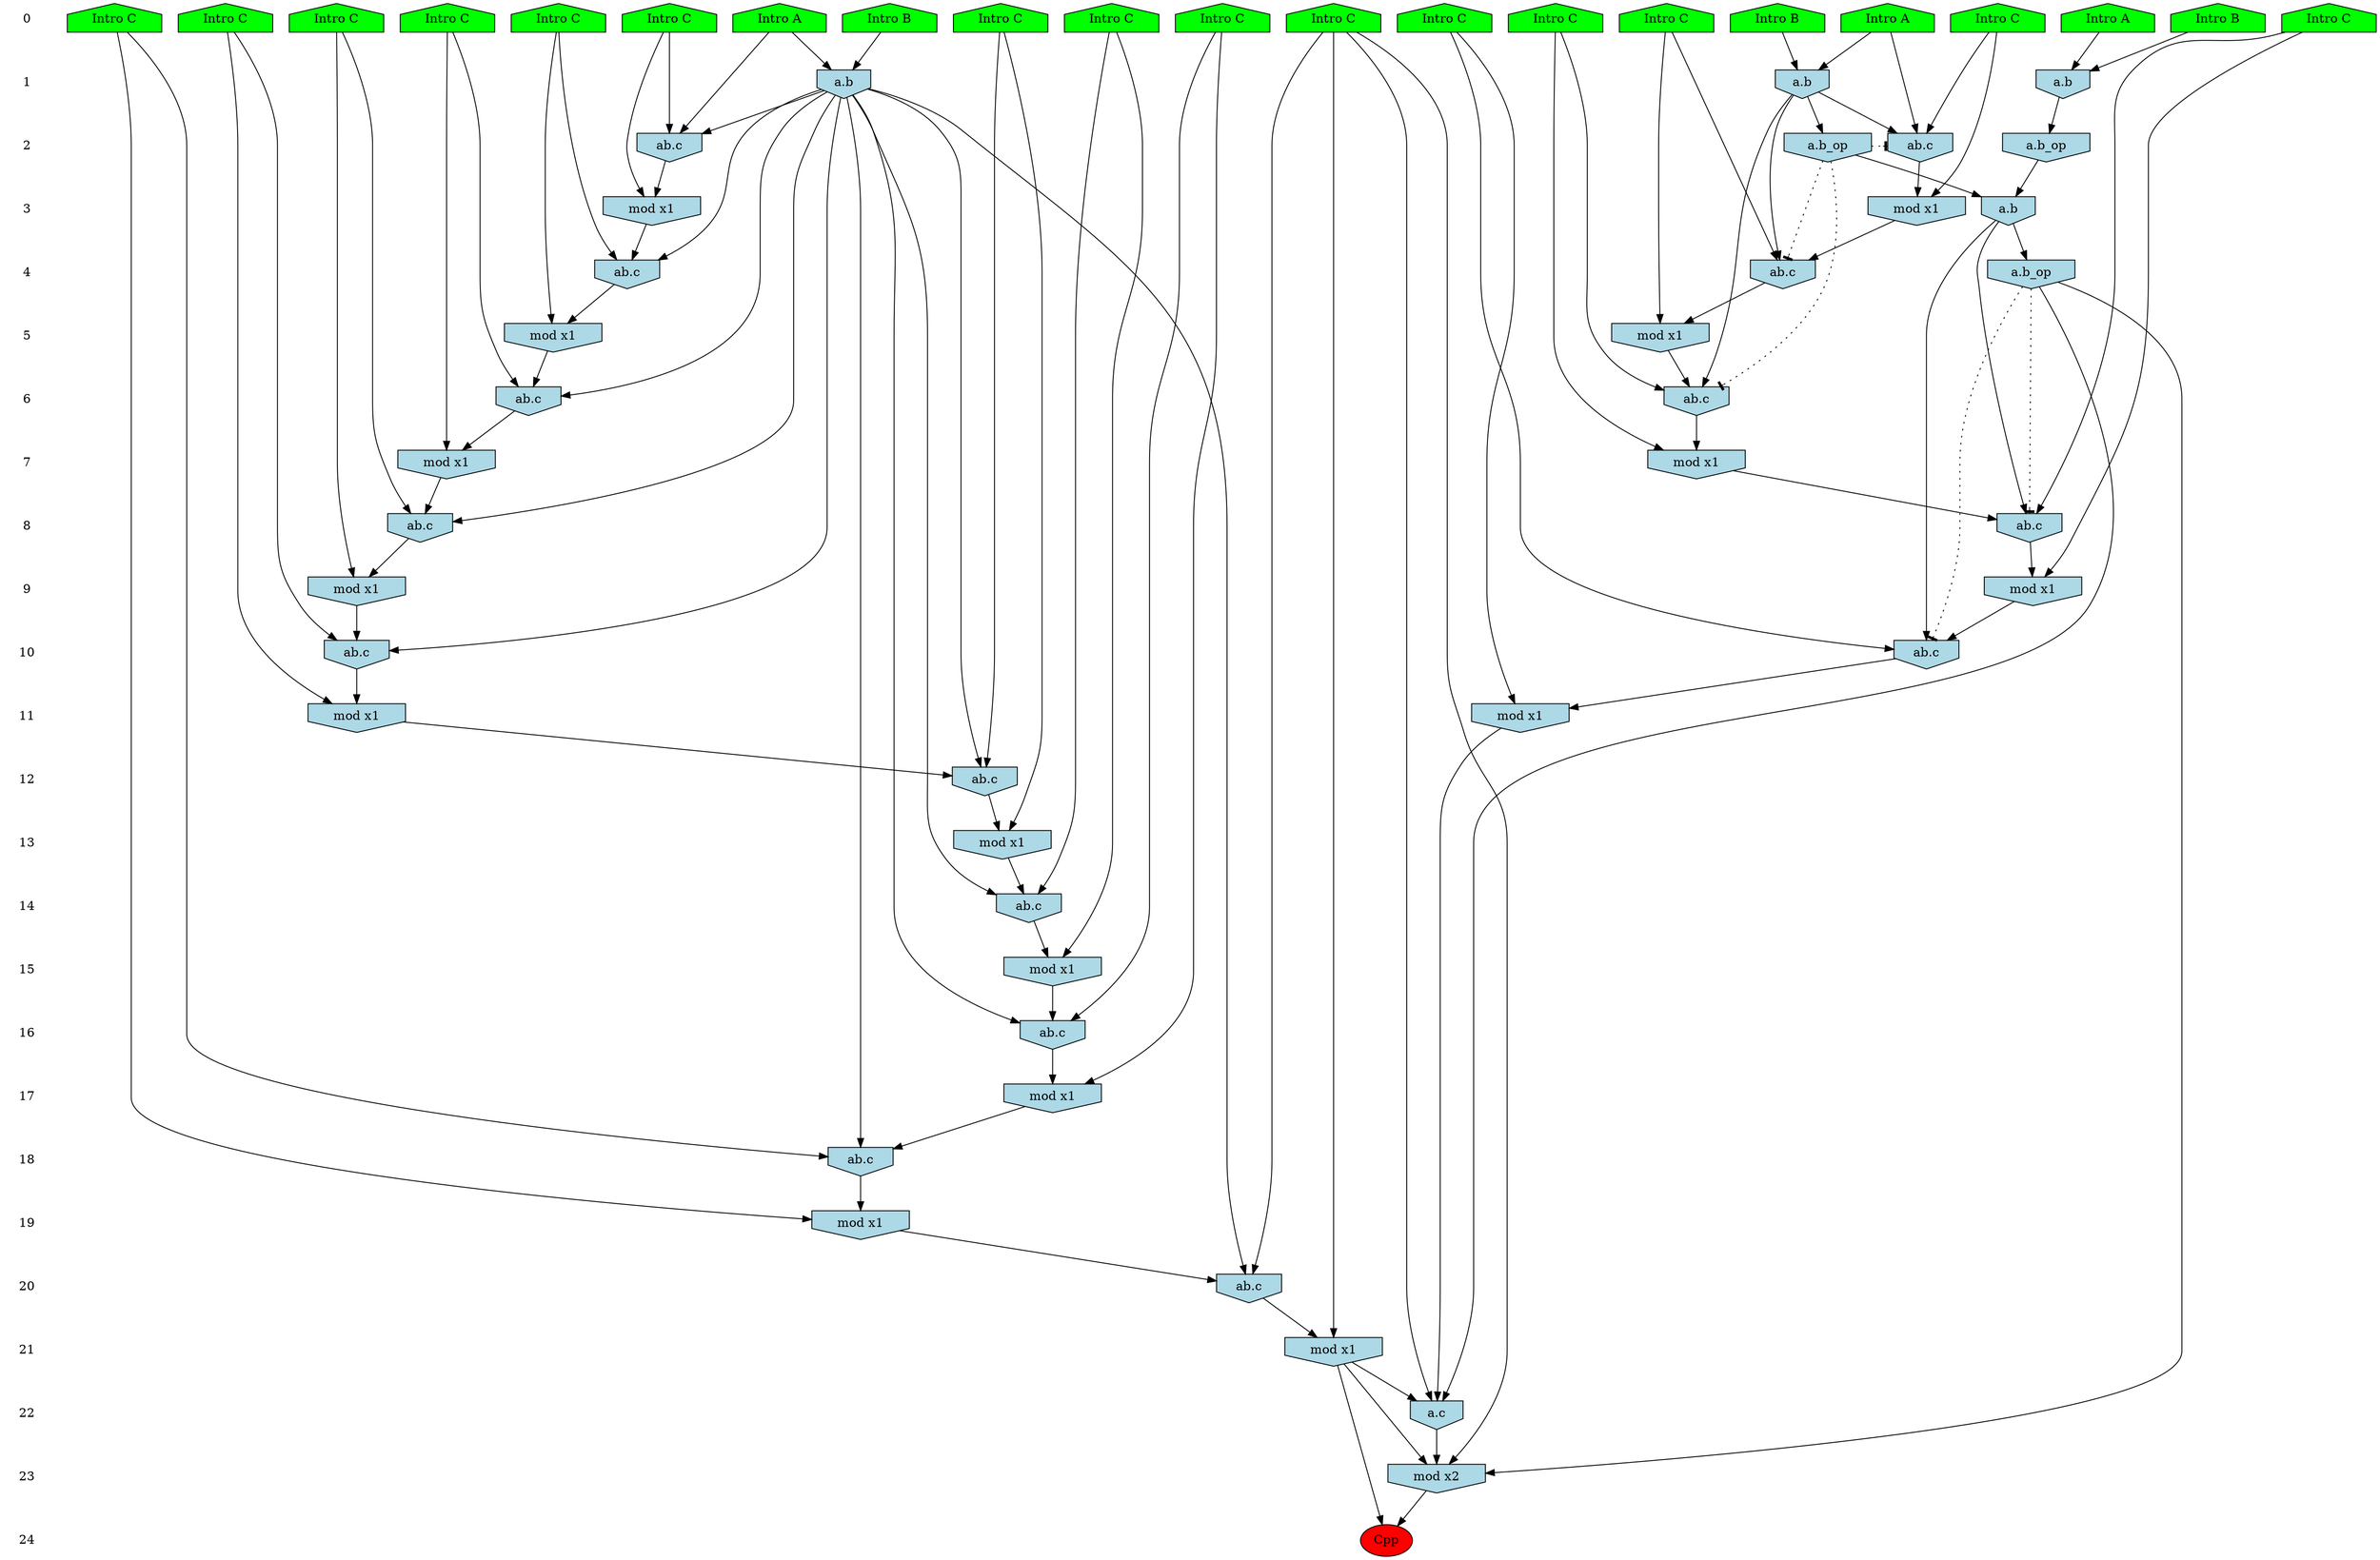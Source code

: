 /* Compression of 1 causal flows obtained in average at 1.959371E+01 t.u */
/* Compressed causal flows were: [3610] */
digraph G{
 ranksep=.5 ; 
{ rank = same ; "0" [shape=plaintext] ; node_1 [label ="Intro B", shape=house, style=filled, fillcolor=green] ;
node_2 [label ="Intro B", shape=house, style=filled, fillcolor=green] ;
node_3 [label ="Intro A", shape=house, style=filled, fillcolor=green] ;
node_4 [label ="Intro A", shape=house, style=filled, fillcolor=green] ;
node_5 [label ="Intro B", shape=house, style=filled, fillcolor=green] ;
node_6 [label ="Intro A", shape=house, style=filled, fillcolor=green] ;
node_7 [label ="Intro C", shape=house, style=filled, fillcolor=green] ;
node_8 [label ="Intro C", shape=house, style=filled, fillcolor=green] ;
node_9 [label ="Intro C", shape=house, style=filled, fillcolor=green] ;
node_10 [label ="Intro C", shape=house, style=filled, fillcolor=green] ;
node_11 [label ="Intro C", shape=house, style=filled, fillcolor=green] ;
node_12 [label ="Intro C", shape=house, style=filled, fillcolor=green] ;
node_13 [label ="Intro C", shape=house, style=filled, fillcolor=green] ;
node_14 [label ="Intro C", shape=house, style=filled, fillcolor=green] ;
node_15 [label ="Intro C", shape=house, style=filled, fillcolor=green] ;
node_16 [label ="Intro C", shape=house, style=filled, fillcolor=green] ;
node_17 [label ="Intro C", shape=house, style=filled, fillcolor=green] ;
node_18 [label ="Intro C", shape=house, style=filled, fillcolor=green] ;
node_19 [label ="Intro C", shape=house, style=filled, fillcolor=green] ;
node_20 [label ="Intro C", shape=house, style=filled, fillcolor=green] ;
node_21 [label ="Intro C", shape=house, style=filled, fillcolor=green] ;
}
{ rank = same ; "1" [shape=plaintext] ; node_22 [label="a.b", shape=invhouse, style=filled, fillcolor = lightblue] ;
node_24 [label="a.b", shape=invhouse, style=filled, fillcolor = lightblue] ;
node_26 [label="a.b", shape=invhouse, style=filled, fillcolor = lightblue] ;
}
{ rank = same ; "2" [shape=plaintext] ; node_23 [label="ab.c", shape=invhouse, style=filled, fillcolor = lightblue] ;
node_25 [label="ab.c", shape=invhouse, style=filled, fillcolor = lightblue] ;
node_38 [label="a.b_op", shape=invhouse, style=filled, fillcolor = lightblue] ;
node_41 [label="a.b_op", shape=invhouse, style=filled, fillcolor = lightblue] ;
}
{ rank = same ; "3" [shape=plaintext] ; node_27 [label="mod x1", shape=invhouse, style=filled, fillcolor = lightblue] ;
node_28 [label="mod x1", shape=invhouse, style=filled, fillcolor = lightblue] ;
node_50 [label="a.b", shape=invhouse, style=filled, fillcolor = lightblue] ;
}
{ rank = same ; "4" [shape=plaintext] ; node_29 [label="ab.c", shape=invhouse, style=filled, fillcolor = lightblue] ;
node_30 [label="ab.c", shape=invhouse, style=filled, fillcolor = lightblue] ;
node_55 [label="a.b_op", shape=invhouse, style=filled, fillcolor = lightblue] ;
}
{ rank = same ; "5" [shape=plaintext] ; node_31 [label="mod x1", shape=invhouse, style=filled, fillcolor = lightblue] ;
node_34 [label="mod x1", shape=invhouse, style=filled, fillcolor = lightblue] ;
}
{ rank = same ; "6" [shape=plaintext] ; node_32 [label="ab.c", shape=invhouse, style=filled, fillcolor = lightblue] ;
node_39 [label="ab.c", shape=invhouse, style=filled, fillcolor = lightblue] ;
}
{ rank = same ; "7" [shape=plaintext] ; node_33 [label="mod x1", shape=invhouse, style=filled, fillcolor = lightblue] ;
node_42 [label="mod x1", shape=invhouse, style=filled, fillcolor = lightblue] ;
}
{ rank = same ; "8" [shape=plaintext] ; node_35 [label="ab.c", shape=invhouse, style=filled, fillcolor = lightblue] ;
node_51 [label="ab.c", shape=invhouse, style=filled, fillcolor = lightblue] ;
}
{ rank = same ; "9" [shape=plaintext] ; node_36 [label="mod x1", shape=invhouse, style=filled, fillcolor = lightblue] ;
node_52 [label="mod x1", shape=invhouse, style=filled, fillcolor = lightblue] ;
}
{ rank = same ; "10" [shape=plaintext] ; node_37 [label="ab.c", shape=invhouse, style=filled, fillcolor = lightblue] ;
node_54 [label="ab.c", shape=invhouse, style=filled, fillcolor = lightblue] ;
}
{ rank = same ; "11" [shape=plaintext] ; node_40 [label="mod x1", shape=invhouse, style=filled, fillcolor = lightblue] ;
node_58 [label="mod x1", shape=invhouse, style=filled, fillcolor = lightblue] ;
}
{ rank = same ; "12" [shape=plaintext] ; node_43 [label="ab.c", shape=invhouse, style=filled, fillcolor = lightblue] ;
}
{ rank = same ; "13" [shape=plaintext] ; node_44 [label="mod x1", shape=invhouse, style=filled, fillcolor = lightblue] ;
}
{ rank = same ; "14" [shape=plaintext] ; node_45 [label="ab.c", shape=invhouse, style=filled, fillcolor = lightblue] ;
}
{ rank = same ; "15" [shape=plaintext] ; node_46 [label="mod x1", shape=invhouse, style=filled, fillcolor = lightblue] ;
}
{ rank = same ; "16" [shape=plaintext] ; node_47 [label="ab.c", shape=invhouse, style=filled, fillcolor = lightblue] ;
}
{ rank = same ; "17" [shape=plaintext] ; node_48 [label="mod x1", shape=invhouse, style=filled, fillcolor = lightblue] ;
}
{ rank = same ; "18" [shape=plaintext] ; node_49 [label="ab.c", shape=invhouse, style=filled, fillcolor = lightblue] ;
}
{ rank = same ; "19" [shape=plaintext] ; node_53 [label="mod x1", shape=invhouse, style=filled, fillcolor = lightblue] ;
}
{ rank = same ; "20" [shape=plaintext] ; node_56 [label="ab.c", shape=invhouse, style=filled, fillcolor = lightblue] ;
}
{ rank = same ; "21" [shape=plaintext] ; node_57 [label="mod x1", shape=invhouse, style=filled, fillcolor = lightblue] ;
}
{ rank = same ; "22" [shape=plaintext] ; node_59 [label="a.c", shape=invhouse, style=filled, fillcolor = lightblue] ;
}
{ rank = same ; "23" [shape=plaintext] ; node_60 [label="mod x2", shape=invhouse, style=filled, fillcolor = lightblue] ;
}
{ rank = same ; "24" [shape=plaintext] ; node_61 [label ="Cpp", style=filled, fillcolor=red] ;
}
"0" -> "1" [style="invis"]; 
"1" -> "2" [style="invis"]; 
"2" -> "3" [style="invis"]; 
"3" -> "4" [style="invis"]; 
"4" -> "5" [style="invis"]; 
"5" -> "6" [style="invis"]; 
"6" -> "7" [style="invis"]; 
"7" -> "8" [style="invis"]; 
"8" -> "9" [style="invis"]; 
"9" -> "10" [style="invis"]; 
"10" -> "11" [style="invis"]; 
"11" -> "12" [style="invis"]; 
"12" -> "13" [style="invis"]; 
"13" -> "14" [style="invis"]; 
"14" -> "15" [style="invis"]; 
"15" -> "16" [style="invis"]; 
"16" -> "17" [style="invis"]; 
"17" -> "18" [style="invis"]; 
"18" -> "19" [style="invis"]; 
"19" -> "20" [style="invis"]; 
"20" -> "21" [style="invis"]; 
"21" -> "22" [style="invis"]; 
"22" -> "23" [style="invis"]; 
"23" -> "24" [style="invis"]; 
node_1 -> node_22
node_3 -> node_22
node_3 -> node_23
node_19 -> node_23
node_22 -> node_23
node_5 -> node_24
node_6 -> node_24
node_6 -> node_25
node_9 -> node_25
node_24 -> node_25
node_2 -> node_26
node_4 -> node_26
node_19 -> node_27
node_23 -> node_27
node_9 -> node_28
node_25 -> node_28
node_20 -> node_29
node_24 -> node_29
node_28 -> node_29
node_7 -> node_30
node_22 -> node_30
node_27 -> node_30
node_20 -> node_31
node_29 -> node_31
node_8 -> node_32
node_24 -> node_32
node_31 -> node_32
node_8 -> node_33
node_32 -> node_33
node_7 -> node_34
node_30 -> node_34
node_18 -> node_35
node_24 -> node_35
node_33 -> node_35
node_18 -> node_36
node_35 -> node_36
node_15 -> node_37
node_24 -> node_37
node_36 -> node_37
node_26 -> node_38
node_13 -> node_39
node_22 -> node_39
node_34 -> node_39
node_15 -> node_40
node_37 -> node_40
node_22 -> node_41
node_13 -> node_42
node_39 -> node_42
node_14 -> node_43
node_24 -> node_43
node_40 -> node_43
node_14 -> node_44
node_43 -> node_44
node_17 -> node_45
node_24 -> node_45
node_44 -> node_45
node_17 -> node_46
node_45 -> node_46
node_12 -> node_47
node_24 -> node_47
node_46 -> node_47
node_12 -> node_48
node_47 -> node_48
node_10 -> node_49
node_24 -> node_49
node_48 -> node_49
node_38 -> node_50
node_41 -> node_50
node_16 -> node_51
node_42 -> node_51
node_50 -> node_51
node_16 -> node_52
node_51 -> node_52
node_10 -> node_53
node_49 -> node_53
node_21 -> node_54
node_50 -> node_54
node_52 -> node_54
node_50 -> node_55
node_11 -> node_56
node_24 -> node_56
node_53 -> node_56
node_11 -> node_57
node_56 -> node_57
node_21 -> node_58
node_54 -> node_58
node_11 -> node_59
node_55 -> node_59
node_57 -> node_59
node_58 -> node_59
node_11 -> node_60
node_55 -> node_60
node_57 -> node_60
node_59 -> node_60
node_57 -> node_61
node_60 -> node_61
node_41 -> node_39 [style=dotted, arrowhead = tee] 
node_41 -> node_30 [style=dotted, arrowhead = tee] 
node_41 -> node_23 [style=dotted, arrowhead = tee] 
node_55 -> node_54 [style=dotted, arrowhead = tee] 
node_55 -> node_51 [style=dotted, arrowhead = tee] 
}
/*
 Dot generation time: 0.000250
*/